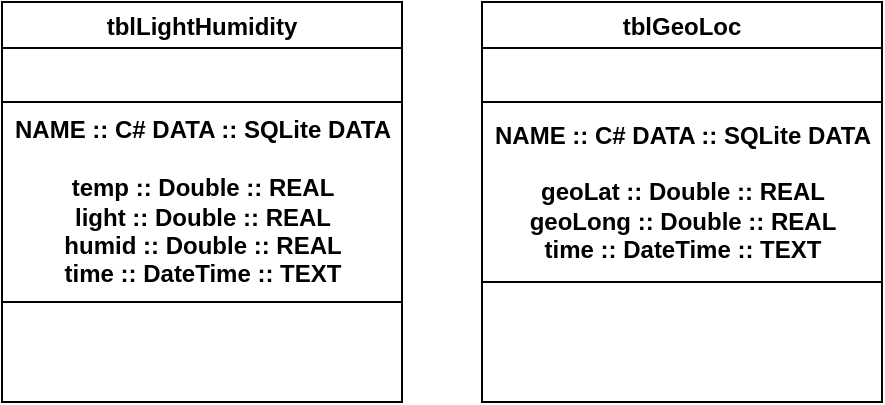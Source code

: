 <mxfile version="20.5.1" type="github"><diagram id="ay-IDIBEFn2PVQcORHNq" name="Page-1"><mxGraphModel dx="1422" dy="780" grid="1" gridSize="10" guides="1" tooltips="1" connect="1" arrows="1" fold="1" page="1" pageScale="1" pageWidth="850" pageHeight="1100" math="0" shadow="0"><root><mxCell id="0"/><mxCell id="1" parent="0"/><mxCell id="arsv4SySdKaHExjPLG63-1" value="tblLightHumidity" style="swimlane;" vertex="1" parent="1"><mxGeometry x="10" y="20" width="200" height="200" as="geometry"/></mxCell><mxCell id="arsv4SySdKaHExjPLG63-2" value="&lt;div&gt;NAME :: C# DATA :: SQLite DATA&lt;/div&gt;&lt;div&gt;&lt;br&gt;&lt;/div&gt;&lt;div align=&quot;center&quot;&gt;temp :: Double :: REAL&lt;/div&gt;&lt;div align=&quot;center&quot;&gt;light :: Double :: REAL&lt;/div&gt;&lt;div align=&quot;center&quot;&gt;humid :: Double :: REAL&lt;/div&gt;&lt;div align=&quot;center&quot;&gt;time :: DateTime :: TEXT&lt;br&gt;&lt;/div&gt;" style="text;html=1;align=center;verticalAlign=middle;resizable=0;points=[];autosize=1;strokeColor=default;fillColor=none;fontStyle=1;rounded=0;" vertex="1" parent="arsv4SySdKaHExjPLG63-1"><mxGeometry y="50" width="200" height="100" as="geometry"/></mxCell><mxCell id="arsv4SySdKaHExjPLG63-3" value="tblGeoLoc" style="swimlane;" vertex="1" parent="1"><mxGeometry x="250" y="20" width="200" height="200" as="geometry"/></mxCell><mxCell id="arsv4SySdKaHExjPLG63-4" value="&lt;div&gt;NAME :: C# DATA :: SQLite DATA&lt;/div&gt;&lt;div&gt;&lt;br&gt;&lt;/div&gt;&lt;div&gt;geoLat :: Double :: REAL&lt;/div&gt;&lt;div&gt;geoLong :: Double :: REAL&lt;/div&gt;&lt;div&gt;time :: DateTime :: TEXT&lt;br&gt;&lt;/div&gt;" style="text;html=1;align=center;verticalAlign=middle;resizable=0;points=[];autosize=1;strokeColor=default;fillColor=none;fontStyle=1;rounded=0;" vertex="1" parent="arsv4SySdKaHExjPLG63-3"><mxGeometry y="50" width="200" height="90" as="geometry"/></mxCell></root></mxGraphModel></diagram></mxfile>